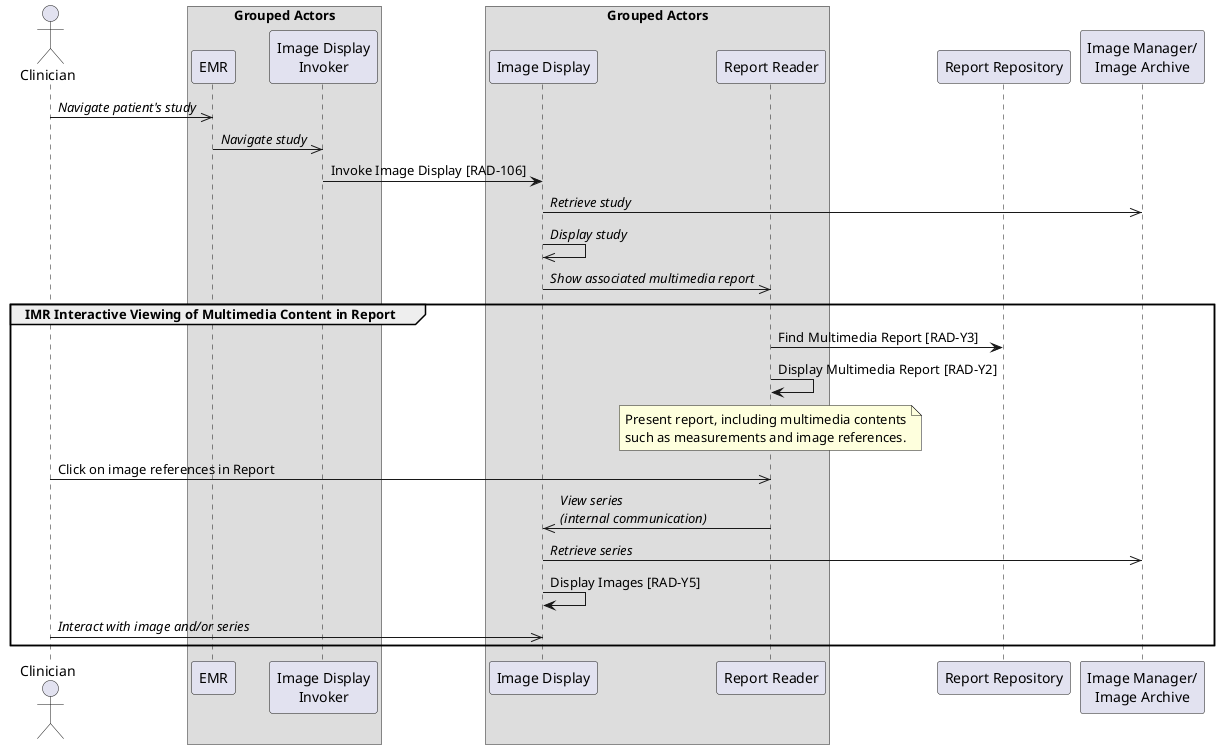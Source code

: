 @startuml

actor Clinician as Clinician

box Grouped Actors
participant "EMR" as EMR
participant "Image Display\nInvoker" as Invoker
end box

box Grouped Actors
participant "Image Display" as Display
participant "Report Reader" as Reader
end box

participant "Report Repository" as Repo
participant "Image Manager/\nImage Archive" as Archive

Clinician->>EMR: //Navigate patient's study//
EMR->>Invoker: //Navigate study//

Invoker->Display: Invoke Image Display [RAD-106]
Display->>Archive: //Retrieve study//
Display->>Display: //Display study//
Display->>Reader: //Show associated multimedia report//

group IMR Interactive Viewing of Multimedia Content in Report
Reader->Repo: Find Multimedia Report [RAD-Y3]
Reader->Reader: Display Multimedia Report [RAD-Y2]

note over Reader
Present report, including multimedia contents
such as measurements and image references.
end note

Clinician->>Reader: Click on image references in Report
Reader->>Display: //View series//\n//(internal communication)//
Display->>Archive: //Retrieve series//
Display->Display: Display Images [RAD-Y5]

Clinician->>Display: //Interact with image and/or series//
end

@enduml